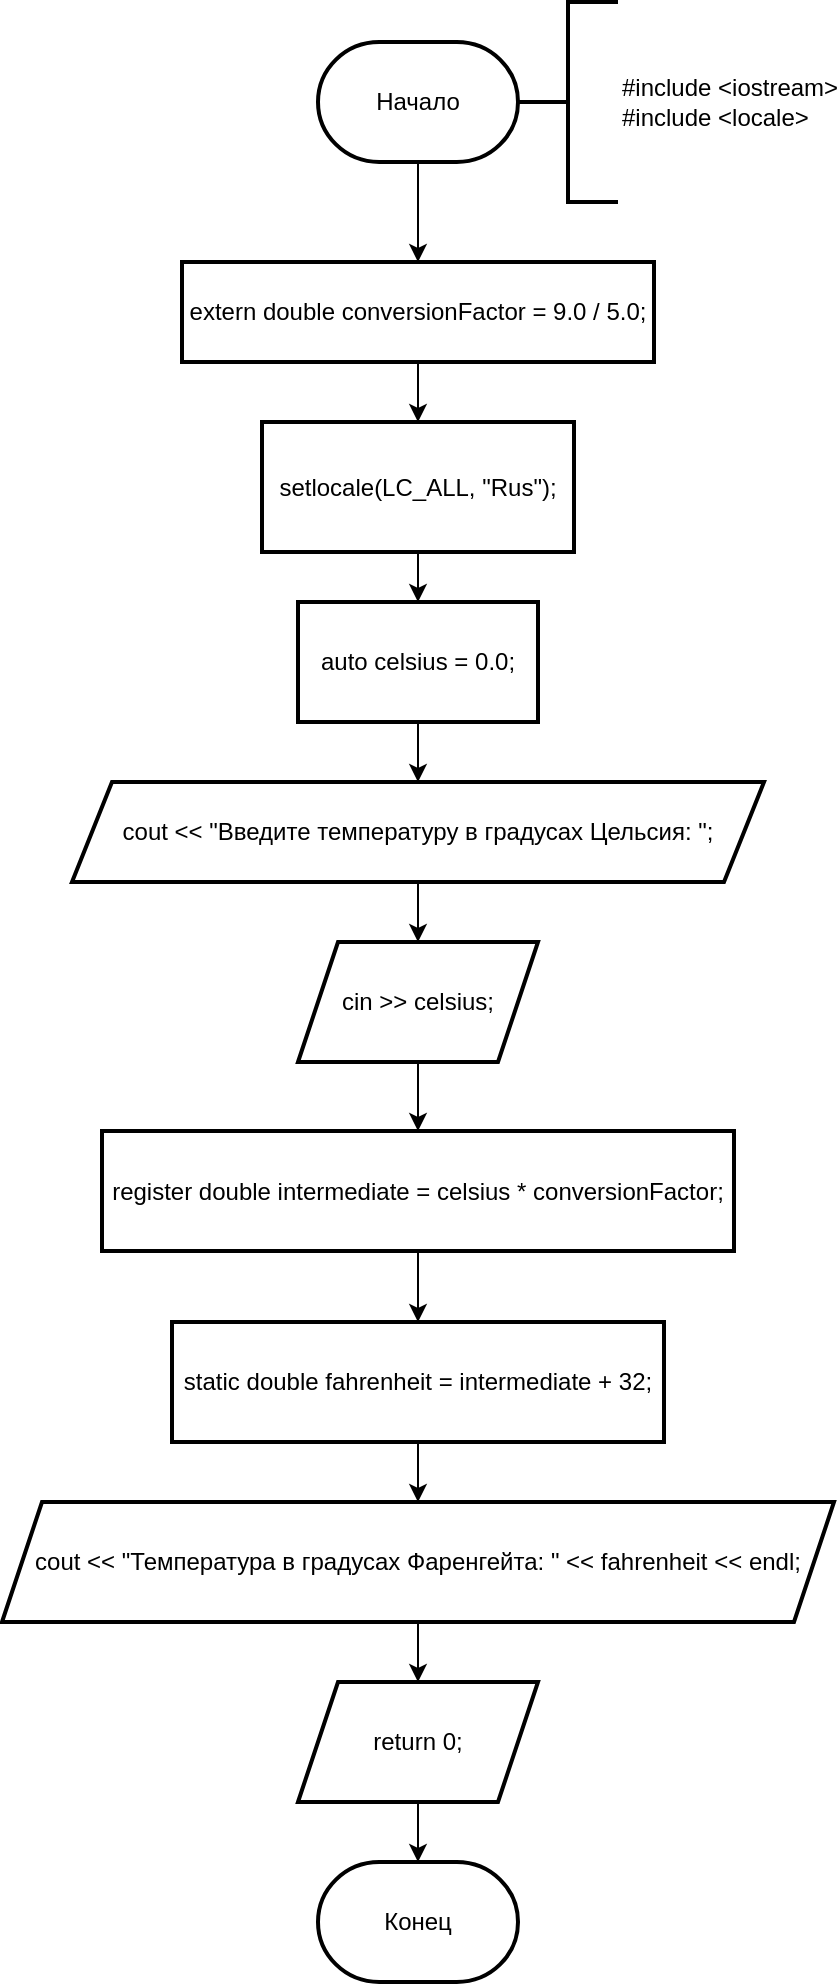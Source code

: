 <mxfile version="24.8.3">
  <diagram name="Страница — 1" id="ouvKmubcb5cq9dIh8wAJ">
    <mxGraphModel dx="1380" dy="739" grid="1" gridSize="10" guides="1" tooltips="1" connect="1" arrows="1" fold="1" page="1" pageScale="1" pageWidth="827" pageHeight="1169" math="0" shadow="0">
      <root>
        <mxCell id="0" />
        <mxCell id="1" parent="0" />
        <mxCell id="7mVrHE8WKBVnpHIlnkF9-4" value="" style="edgeStyle=orthogonalEdgeStyle;rounded=0;orthogonalLoop=1;jettySize=auto;html=1;" edge="1" parent="1" source="7mVrHE8WKBVnpHIlnkF9-1" target="7mVrHE8WKBVnpHIlnkF9-3">
          <mxGeometry relative="1" as="geometry" />
        </mxCell>
        <mxCell id="7mVrHE8WKBVnpHIlnkF9-1" value="Начало" style="strokeWidth=2;html=1;shape=mxgraph.flowchart.terminator;whiteSpace=wrap;" vertex="1" parent="1">
          <mxGeometry x="364" y="40" width="100" height="60" as="geometry" />
        </mxCell>
        <mxCell id="7mVrHE8WKBVnpHIlnkF9-2" value="&lt;div&gt;#include &amp;lt;iostream&amp;gt;&lt;/div&gt;&lt;div&gt;#include &amp;lt;locale&amp;gt;&lt;/div&gt;" style="strokeWidth=2;html=1;shape=mxgraph.flowchart.annotation_2;align=left;labelPosition=right;pointerEvents=1;" vertex="1" parent="1">
          <mxGeometry x="464" y="20" width="50" height="100" as="geometry" />
        </mxCell>
        <mxCell id="7mVrHE8WKBVnpHIlnkF9-14" value="" style="edgeStyle=orthogonalEdgeStyle;rounded=0;orthogonalLoop=1;jettySize=auto;html=1;" edge="1" parent="1" source="7mVrHE8WKBVnpHIlnkF9-3" target="7mVrHE8WKBVnpHIlnkF9-13">
          <mxGeometry relative="1" as="geometry" />
        </mxCell>
        <mxCell id="7mVrHE8WKBVnpHIlnkF9-3" value="extern double conversionFactor = 9.0 / 5.0;" style="whiteSpace=wrap;html=1;strokeWidth=2;" vertex="1" parent="1">
          <mxGeometry x="296" y="150" width="236" height="50" as="geometry" />
        </mxCell>
        <mxCell id="7mVrHE8WKBVnpHIlnkF9-16" value="" style="edgeStyle=orthogonalEdgeStyle;rounded=0;orthogonalLoop=1;jettySize=auto;html=1;" edge="1" parent="1" source="7mVrHE8WKBVnpHIlnkF9-13" target="7mVrHE8WKBVnpHIlnkF9-15">
          <mxGeometry relative="1" as="geometry" />
        </mxCell>
        <mxCell id="7mVrHE8WKBVnpHIlnkF9-13" value="setlocale(LC_ALL, &quot;Rus&quot;);" style="whiteSpace=wrap;html=1;strokeWidth=2;" vertex="1" parent="1">
          <mxGeometry x="336" y="230" width="156" height="65" as="geometry" />
        </mxCell>
        <mxCell id="7mVrHE8WKBVnpHIlnkF9-18" value="" style="edgeStyle=orthogonalEdgeStyle;rounded=0;orthogonalLoop=1;jettySize=auto;html=1;" edge="1" parent="1" source="7mVrHE8WKBVnpHIlnkF9-15" target="7mVrHE8WKBVnpHIlnkF9-17">
          <mxGeometry relative="1" as="geometry" />
        </mxCell>
        <mxCell id="7mVrHE8WKBVnpHIlnkF9-15" value="auto celsius = 0.0;" style="whiteSpace=wrap;html=1;strokeWidth=2;" vertex="1" parent="1">
          <mxGeometry x="354" y="320" width="120" height="60" as="geometry" />
        </mxCell>
        <mxCell id="7mVrHE8WKBVnpHIlnkF9-20" value="" style="edgeStyle=orthogonalEdgeStyle;rounded=0;orthogonalLoop=1;jettySize=auto;html=1;" edge="1" parent="1" source="7mVrHE8WKBVnpHIlnkF9-17" target="7mVrHE8WKBVnpHIlnkF9-19">
          <mxGeometry relative="1" as="geometry" />
        </mxCell>
        <mxCell id="7mVrHE8WKBVnpHIlnkF9-17" value="cout &amp;lt;&amp;lt; &quot;Введите температуру в градусах Цельсия: &quot;;" style="shape=parallelogram;perimeter=parallelogramPerimeter;whiteSpace=wrap;html=1;fixedSize=1;strokeWidth=2;" vertex="1" parent="1">
          <mxGeometry x="241" y="410" width="346" height="50" as="geometry" />
        </mxCell>
        <mxCell id="7mVrHE8WKBVnpHIlnkF9-22" value="" style="edgeStyle=orthogonalEdgeStyle;rounded=0;orthogonalLoop=1;jettySize=auto;html=1;" edge="1" parent="1" source="7mVrHE8WKBVnpHIlnkF9-19" target="7mVrHE8WKBVnpHIlnkF9-21">
          <mxGeometry relative="1" as="geometry" />
        </mxCell>
        <mxCell id="7mVrHE8WKBVnpHIlnkF9-19" value="cin &amp;gt;&amp;gt; celsius;" style="shape=parallelogram;perimeter=parallelogramPerimeter;whiteSpace=wrap;html=1;fixedSize=1;strokeWidth=2;" vertex="1" parent="1">
          <mxGeometry x="354" y="490" width="120" height="60" as="geometry" />
        </mxCell>
        <mxCell id="7mVrHE8WKBVnpHIlnkF9-24" value="" style="edgeStyle=orthogonalEdgeStyle;rounded=0;orthogonalLoop=1;jettySize=auto;html=1;" edge="1" parent="1" source="7mVrHE8WKBVnpHIlnkF9-21" target="7mVrHE8WKBVnpHIlnkF9-23">
          <mxGeometry relative="1" as="geometry" />
        </mxCell>
        <mxCell id="7mVrHE8WKBVnpHIlnkF9-21" value="register double intermediate = celsius * conversionFactor;" style="whiteSpace=wrap;html=1;strokeWidth=2;" vertex="1" parent="1">
          <mxGeometry x="256" y="584.5" width="316" height="60" as="geometry" />
        </mxCell>
        <mxCell id="7mVrHE8WKBVnpHIlnkF9-26" value="" style="edgeStyle=orthogonalEdgeStyle;rounded=0;orthogonalLoop=1;jettySize=auto;html=1;" edge="1" parent="1" source="7mVrHE8WKBVnpHIlnkF9-23" target="7mVrHE8WKBVnpHIlnkF9-25">
          <mxGeometry relative="1" as="geometry" />
        </mxCell>
        <mxCell id="7mVrHE8WKBVnpHIlnkF9-23" value="static double fahrenheit = intermediate + 32;" style="whiteSpace=wrap;html=1;strokeWidth=2;" vertex="1" parent="1">
          <mxGeometry x="291" y="680" width="246" height="60" as="geometry" />
        </mxCell>
        <mxCell id="7mVrHE8WKBVnpHIlnkF9-28" value="" style="edgeStyle=orthogonalEdgeStyle;rounded=0;orthogonalLoop=1;jettySize=auto;html=1;" edge="1" parent="1" source="7mVrHE8WKBVnpHIlnkF9-25" target="7mVrHE8WKBVnpHIlnkF9-27">
          <mxGeometry relative="1" as="geometry" />
        </mxCell>
        <mxCell id="7mVrHE8WKBVnpHIlnkF9-25" value="cout &amp;lt;&amp;lt; &quot;Температура в градусах Фаренгейта: &quot; &amp;lt;&amp;lt; fahrenheit &amp;lt;&amp;lt; endl;" style="shape=parallelogram;perimeter=parallelogramPerimeter;whiteSpace=wrap;html=1;fixedSize=1;strokeWidth=2;" vertex="1" parent="1">
          <mxGeometry x="206" y="770" width="416" height="60" as="geometry" />
        </mxCell>
        <mxCell id="7mVrHE8WKBVnpHIlnkF9-27" value="return 0;" style="shape=parallelogram;perimeter=parallelogramPerimeter;whiteSpace=wrap;html=1;fixedSize=1;strokeWidth=2;" vertex="1" parent="1">
          <mxGeometry x="354" y="860" width="120" height="60" as="geometry" />
        </mxCell>
        <mxCell id="7mVrHE8WKBVnpHIlnkF9-29" value="Конец" style="strokeWidth=2;html=1;shape=mxgraph.flowchart.terminator;whiteSpace=wrap;" vertex="1" parent="1">
          <mxGeometry x="364" y="950" width="100" height="60" as="geometry" />
        </mxCell>
        <mxCell id="7mVrHE8WKBVnpHIlnkF9-30" style="edgeStyle=orthogonalEdgeStyle;rounded=0;orthogonalLoop=1;jettySize=auto;html=1;entryX=0.5;entryY=0;entryDx=0;entryDy=0;entryPerimeter=0;" edge="1" parent="1" source="7mVrHE8WKBVnpHIlnkF9-27" target="7mVrHE8WKBVnpHIlnkF9-29">
          <mxGeometry relative="1" as="geometry" />
        </mxCell>
      </root>
    </mxGraphModel>
  </diagram>
</mxfile>

